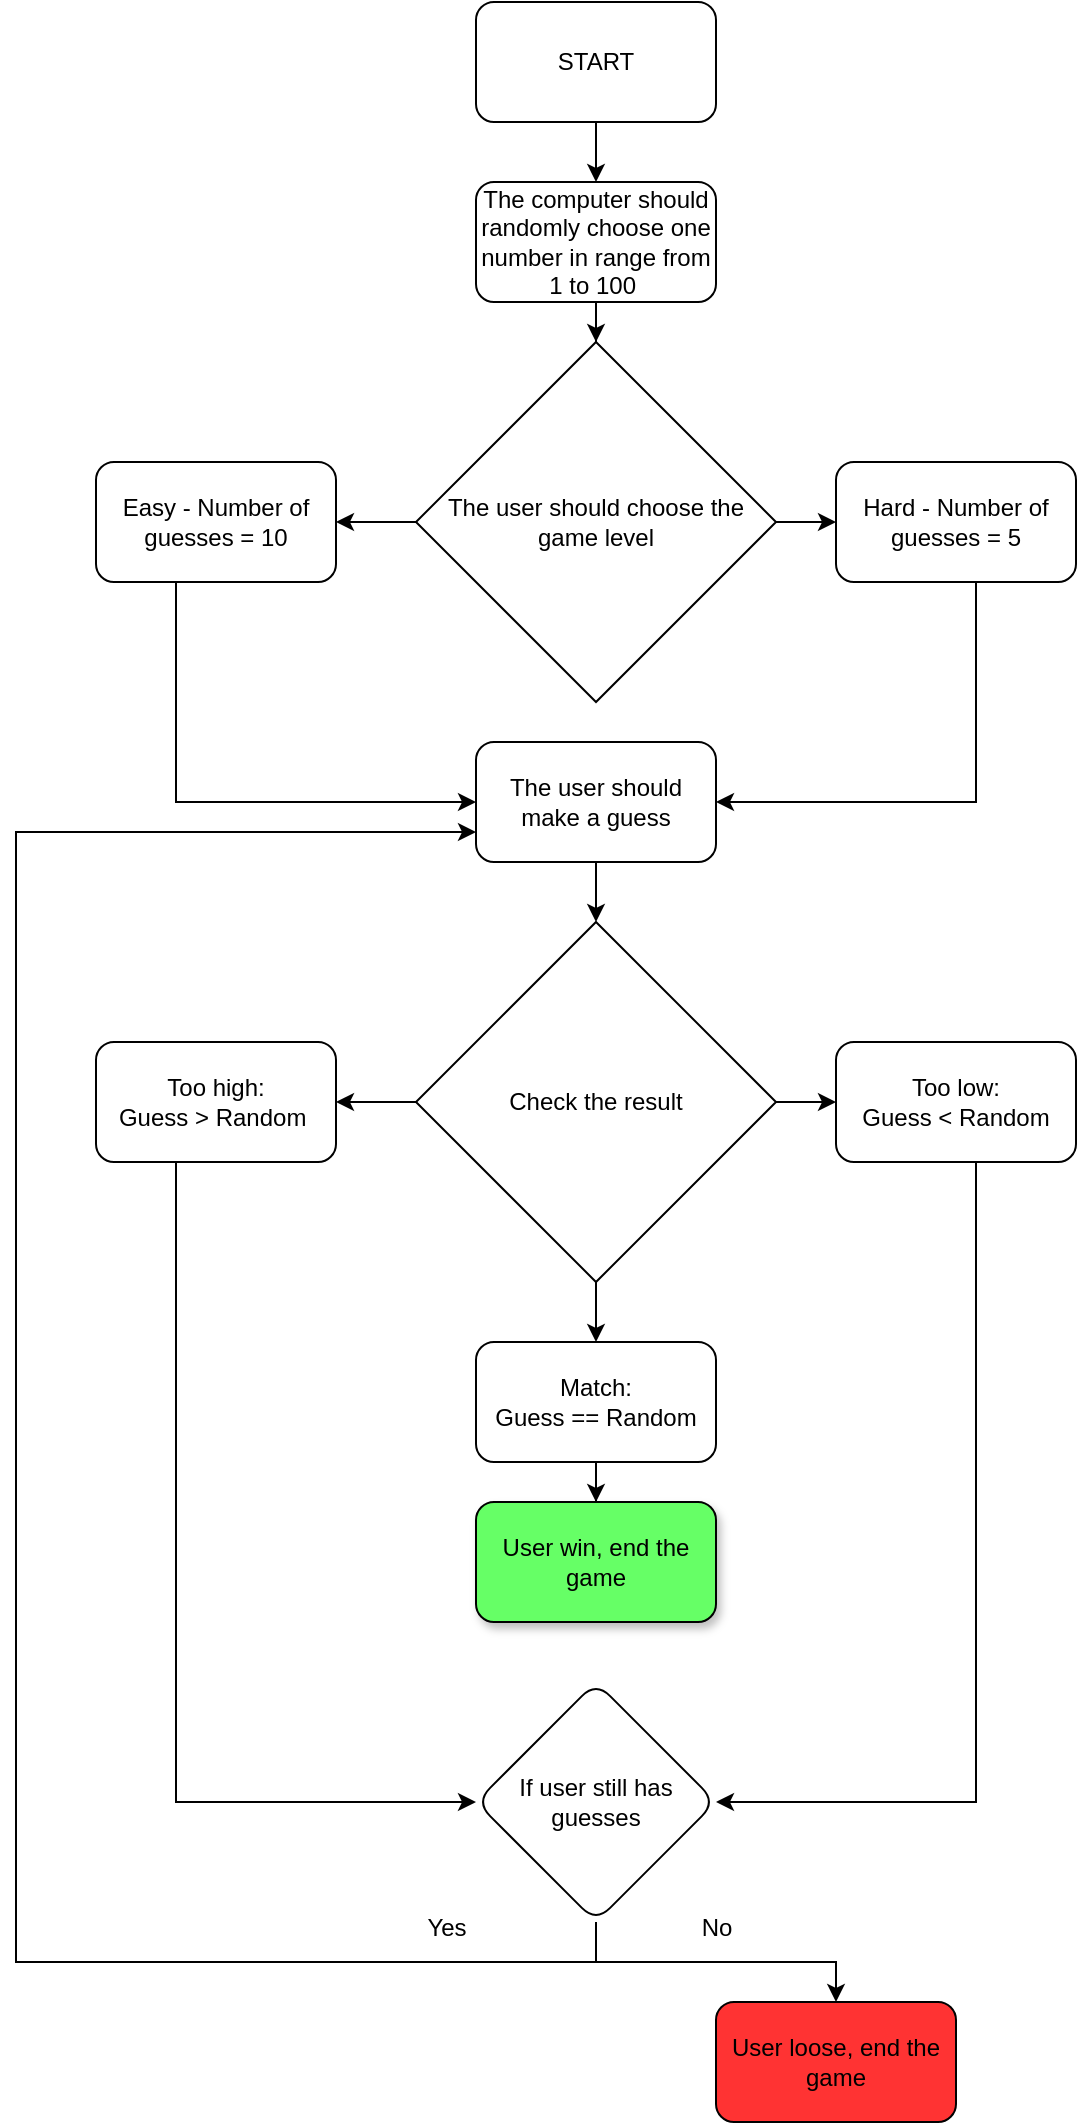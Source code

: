 <mxfile version="24.7.1" type="github">
  <diagram name="Strona-1" id="lKdgEwF_pGzFDdxcCawQ">
    <mxGraphModel dx="1363" dy="924" grid="1" gridSize="10" guides="1" tooltips="1" connect="1" arrows="1" fold="1" page="1" pageScale="1" pageWidth="827" pageHeight="1169" math="0" shadow="0">
      <root>
        <mxCell id="0" />
        <mxCell id="1" parent="0" />
        <mxCell id="IKO57CXpWZlshK8jRC3y-3" value="" style="edgeStyle=orthogonalEdgeStyle;rounded=0;orthogonalLoop=1;jettySize=auto;html=1;" edge="1" parent="1" source="IKO57CXpWZlshK8jRC3y-1" target="IKO57CXpWZlshK8jRC3y-2">
          <mxGeometry relative="1" as="geometry" />
        </mxCell>
        <mxCell id="IKO57CXpWZlshK8jRC3y-1" value="START" style="rounded=1;whiteSpace=wrap;html=1;" vertex="1" parent="1">
          <mxGeometry x="350" width="120" height="60" as="geometry" />
        </mxCell>
        <mxCell id="IKO57CXpWZlshK8jRC3y-2" value="The computer should randomly choose one number in range from 1 to 100&amp;nbsp;" style="whiteSpace=wrap;html=1;rounded=1;" vertex="1" parent="1">
          <mxGeometry x="350" y="90" width="120" height="60" as="geometry" />
        </mxCell>
        <mxCell id="IKO57CXpWZlshK8jRC3y-8" value="" style="edgeStyle=orthogonalEdgeStyle;rounded=0;orthogonalLoop=1;jettySize=auto;html=1;" edge="1" parent="1" source="IKO57CXpWZlshK8jRC3y-6" target="IKO57CXpWZlshK8jRC3y-7">
          <mxGeometry relative="1" as="geometry" />
        </mxCell>
        <mxCell id="IKO57CXpWZlshK8jRC3y-10" value="" style="edgeStyle=orthogonalEdgeStyle;rounded=0;orthogonalLoop=1;jettySize=auto;html=1;" edge="1" parent="1" source="IKO57CXpWZlshK8jRC3y-6" target="IKO57CXpWZlshK8jRC3y-9">
          <mxGeometry relative="1" as="geometry" />
        </mxCell>
        <mxCell id="IKO57CXpWZlshK8jRC3y-13" style="edgeStyle=orthogonalEdgeStyle;rounded=0;orthogonalLoop=1;jettySize=auto;html=1;entryX=0;entryY=0.5;entryDx=0;entryDy=0;" edge="1" parent="1" source="IKO57CXpWZlshK8jRC3y-7" target="IKO57CXpWZlshK8jRC3y-11">
          <mxGeometry relative="1" as="geometry">
            <mxPoint x="150" y="550" as="targetPoint" />
            <Array as="points">
              <mxPoint x="200" y="400" />
            </Array>
          </mxGeometry>
        </mxCell>
        <mxCell id="IKO57CXpWZlshK8jRC3y-7" value="Easy - Number of guesses = 10" style="rounded=1;whiteSpace=wrap;html=1;" vertex="1" parent="1">
          <mxGeometry x="160" y="230" width="120" height="60" as="geometry" />
        </mxCell>
        <mxCell id="IKO57CXpWZlshK8jRC3y-12" style="edgeStyle=orthogonalEdgeStyle;rounded=0;orthogonalLoop=1;jettySize=auto;html=1;entryX=1;entryY=0.5;entryDx=0;entryDy=0;" edge="1" parent="1" source="IKO57CXpWZlshK8jRC3y-9" target="IKO57CXpWZlshK8jRC3y-11">
          <mxGeometry relative="1" as="geometry">
            <mxPoint x="670" y="550" as="targetPoint" />
            <Array as="points">
              <mxPoint x="600" y="400" />
            </Array>
          </mxGeometry>
        </mxCell>
        <mxCell id="IKO57CXpWZlshK8jRC3y-9" value="Hard - Number of guesses = 5" style="rounded=1;whiteSpace=wrap;html=1;" vertex="1" parent="1">
          <mxGeometry x="530" y="230" width="120" height="60" as="geometry" />
        </mxCell>
        <mxCell id="IKO57CXpWZlshK8jRC3y-28" value="" style="edgeStyle=orthogonalEdgeStyle;rounded=0;orthogonalLoop=1;jettySize=auto;html=1;" edge="1" parent="1" source="IKO57CXpWZlshK8jRC3y-11" target="IKO57CXpWZlshK8jRC3y-14">
          <mxGeometry relative="1" as="geometry" />
        </mxCell>
        <mxCell id="IKO57CXpWZlshK8jRC3y-11" value="The user should make a guess" style="rounded=1;whiteSpace=wrap;html=1;" vertex="1" parent="1">
          <mxGeometry x="350" y="370" width="120" height="60" as="geometry" />
        </mxCell>
        <mxCell id="IKO57CXpWZlshK8jRC3y-30" value="" style="edgeStyle=orthogonalEdgeStyle;rounded=0;orthogonalLoop=1;jettySize=auto;html=1;" edge="1" parent="1" source="IKO57CXpWZlshK8jRC3y-14" target="IKO57CXpWZlshK8jRC3y-29">
          <mxGeometry relative="1" as="geometry" />
        </mxCell>
        <mxCell id="IKO57CXpWZlshK8jRC3y-32" value="" style="edgeStyle=orthogonalEdgeStyle;rounded=0;orthogonalLoop=1;jettySize=auto;html=1;" edge="1" parent="1" source="IKO57CXpWZlshK8jRC3y-14" target="IKO57CXpWZlshK8jRC3y-31">
          <mxGeometry relative="1" as="geometry" />
        </mxCell>
        <mxCell id="IKO57CXpWZlshK8jRC3y-34" value="" style="edgeStyle=orthogonalEdgeStyle;rounded=0;orthogonalLoop=1;jettySize=auto;html=1;" edge="1" parent="1" source="IKO57CXpWZlshK8jRC3y-14" target="IKO57CXpWZlshK8jRC3y-33">
          <mxGeometry relative="1" as="geometry" />
        </mxCell>
        <mxCell id="IKO57CXpWZlshK8jRC3y-14" value="Check the result" style="rhombus;whiteSpace=wrap;html=1;" vertex="1" parent="1">
          <mxGeometry x="320" y="460" width="180" height="180" as="geometry" />
        </mxCell>
        <mxCell id="IKO57CXpWZlshK8jRC3y-39" value="" style="edgeStyle=orthogonalEdgeStyle;rounded=0;orthogonalLoop=1;jettySize=auto;html=1;" edge="1" parent="1" source="IKO57CXpWZlshK8jRC3y-29" target="IKO57CXpWZlshK8jRC3y-38">
          <mxGeometry relative="1" as="geometry">
            <Array as="points">
              <mxPoint x="200" y="900" />
            </Array>
          </mxGeometry>
        </mxCell>
        <mxCell id="IKO57CXpWZlshK8jRC3y-29" value="&lt;div&gt;Too high:&lt;/div&gt;Guess &amp;gt; Random&amp;nbsp;" style="rounded=1;whiteSpace=wrap;html=1;" vertex="1" parent="1">
          <mxGeometry x="160" y="520" width="120" height="60" as="geometry" />
        </mxCell>
        <mxCell id="IKO57CXpWZlshK8jRC3y-37" value="" style="edgeStyle=orthogonalEdgeStyle;rounded=0;orthogonalLoop=1;jettySize=auto;html=1;" edge="1" parent="1" source="IKO57CXpWZlshK8jRC3y-31" target="IKO57CXpWZlshK8jRC3y-36">
          <mxGeometry relative="1" as="geometry" />
        </mxCell>
        <mxCell id="IKO57CXpWZlshK8jRC3y-31" value="Match:&lt;div&gt;Guess == Random&lt;/div&gt;" style="rounded=1;whiteSpace=wrap;html=1;" vertex="1" parent="1">
          <mxGeometry x="350" y="670" width="120" height="60" as="geometry" />
        </mxCell>
        <mxCell id="IKO57CXpWZlshK8jRC3y-41" value="" style="edgeStyle=orthogonalEdgeStyle;rounded=0;orthogonalLoop=1;jettySize=auto;html=1;entryX=1;entryY=0.5;entryDx=0;entryDy=0;" edge="1" parent="1" source="IKO57CXpWZlshK8jRC3y-33" target="IKO57CXpWZlshK8jRC3y-38">
          <mxGeometry relative="1" as="geometry">
            <mxPoint x="590" y="660" as="targetPoint" />
            <Array as="points">
              <mxPoint x="600" y="900" />
            </Array>
          </mxGeometry>
        </mxCell>
        <mxCell id="IKO57CXpWZlshK8jRC3y-33" value="Too low:&lt;div&gt;Guess &amp;lt; Random&lt;/div&gt;" style="rounded=1;whiteSpace=wrap;html=1;" vertex="1" parent="1">
          <mxGeometry x="530" y="520" width="120" height="60" as="geometry" />
        </mxCell>
        <mxCell id="IKO57CXpWZlshK8jRC3y-35" value="" style="edgeStyle=orthogonalEdgeStyle;rounded=0;orthogonalLoop=1;jettySize=auto;html=1;" edge="1" parent="1" source="IKO57CXpWZlshK8jRC3y-2" target="IKO57CXpWZlshK8jRC3y-6">
          <mxGeometry relative="1" as="geometry">
            <mxPoint x="410" y="150" as="sourcePoint" />
            <mxPoint x="410" y="280" as="targetPoint" />
          </mxGeometry>
        </mxCell>
        <mxCell id="IKO57CXpWZlshK8jRC3y-6" value="The user should choose the game level" style="rhombus;whiteSpace=wrap;html=1;" vertex="1" parent="1">
          <mxGeometry x="320" y="170" width="180" height="180" as="geometry" />
        </mxCell>
        <mxCell id="IKO57CXpWZlshK8jRC3y-36" value="User win, end the game" style="whiteSpace=wrap;html=1;rounded=1;shadow=1;fillColor=#66FF66;" vertex="1" parent="1">
          <mxGeometry x="350" y="750" width="120" height="60" as="geometry" />
        </mxCell>
        <mxCell id="IKO57CXpWZlshK8jRC3y-42" style="edgeStyle=orthogonalEdgeStyle;rounded=0;orthogonalLoop=1;jettySize=auto;html=1;exitX=0.5;exitY=1;exitDx=0;exitDy=0;entryX=0;entryY=0.75;entryDx=0;entryDy=0;" edge="1" parent="1" source="IKO57CXpWZlshK8jRC3y-38" target="IKO57CXpWZlshK8jRC3y-11">
          <mxGeometry relative="1" as="geometry">
            <mxPoint x="120" y="420" as="targetPoint" />
            <Array as="points">
              <mxPoint x="410" y="980" />
              <mxPoint x="120" y="980" />
              <mxPoint x="120" y="415" />
            </Array>
          </mxGeometry>
        </mxCell>
        <mxCell id="IKO57CXpWZlshK8jRC3y-45" value="" style="edgeStyle=orthogonalEdgeStyle;rounded=0;orthogonalLoop=1;jettySize=auto;html=1;" edge="1" parent="1" source="IKO57CXpWZlshK8jRC3y-38" target="IKO57CXpWZlshK8jRC3y-46">
          <mxGeometry relative="1" as="geometry">
            <mxPoint x="460" y="1030" as="targetPoint" />
          </mxGeometry>
        </mxCell>
        <mxCell id="IKO57CXpWZlshK8jRC3y-38" value="If user still has guesses" style="rhombus;whiteSpace=wrap;html=1;rounded=1;" vertex="1" parent="1">
          <mxGeometry x="350" y="840" width="120" height="120" as="geometry" />
        </mxCell>
        <mxCell id="IKO57CXpWZlshK8jRC3y-43" value="Yes" style="text;html=1;align=center;verticalAlign=middle;resizable=0;points=[];autosize=1;strokeColor=none;fillColor=none;" vertex="1" parent="1">
          <mxGeometry x="315" y="948" width="40" height="30" as="geometry" />
        </mxCell>
        <mxCell id="IKO57CXpWZlshK8jRC3y-46" value="User loose, end the game" style="rounded=1;whiteSpace=wrap;html=1;fillColor=#FF3333;" vertex="1" parent="1">
          <mxGeometry x="470" y="1000" width="120" height="60" as="geometry" />
        </mxCell>
        <mxCell id="IKO57CXpWZlshK8jRC3y-47" value="No" style="text;html=1;align=center;verticalAlign=middle;resizable=0;points=[];autosize=1;strokeColor=none;fillColor=none;" vertex="1" parent="1">
          <mxGeometry x="450" y="948" width="40" height="30" as="geometry" />
        </mxCell>
      </root>
    </mxGraphModel>
  </diagram>
</mxfile>
